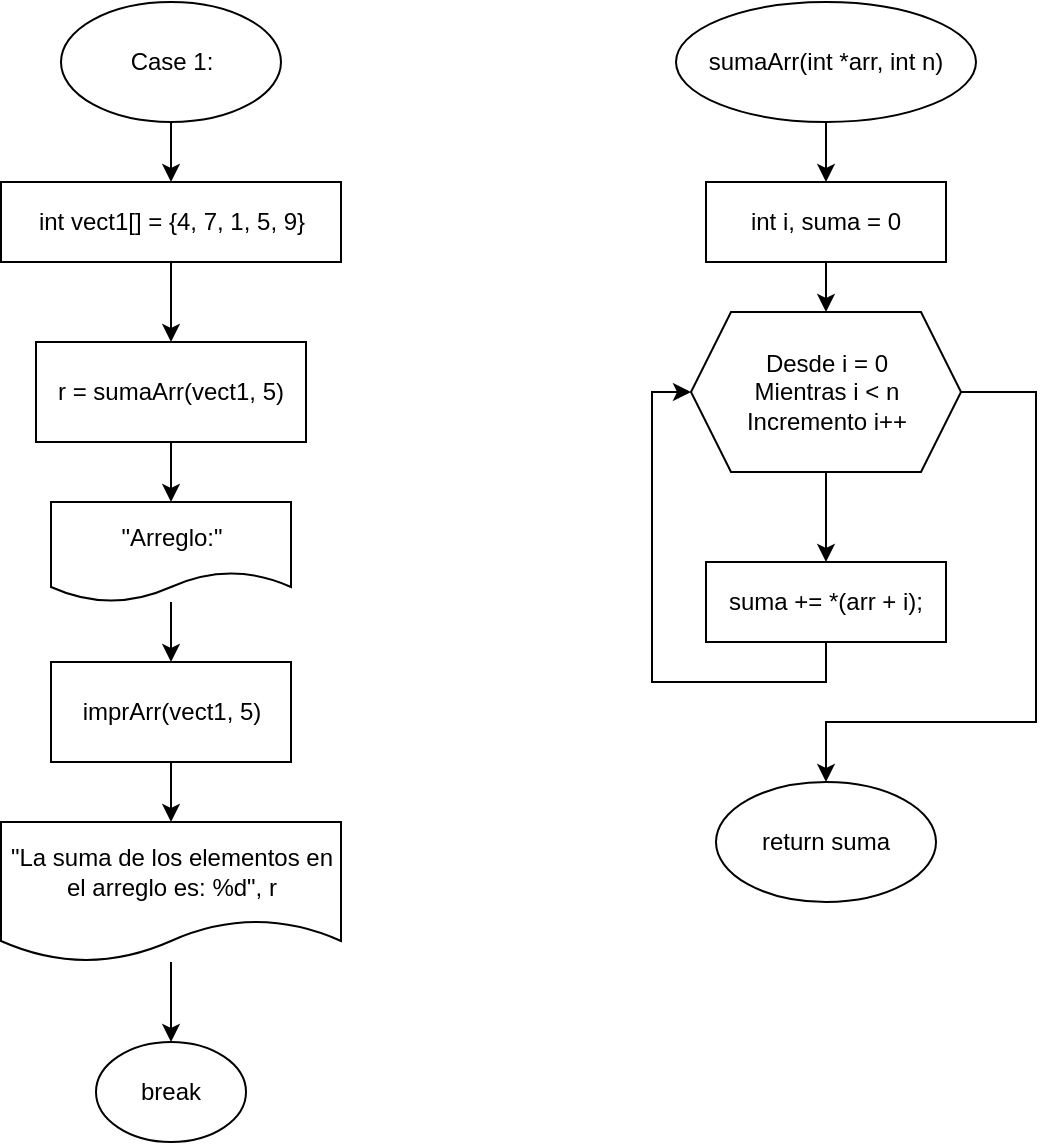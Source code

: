 <mxfile version="22.0.0" type="device">
  <diagram name="Página-1" id="5vkWipXI4Jd7R3DipBLy">
    <mxGraphModel dx="1195" dy="668" grid="1" gridSize="10" guides="1" tooltips="1" connect="1" arrows="1" fold="1" page="1" pageScale="1" pageWidth="827" pageHeight="1169" math="0" shadow="0">
      <root>
        <mxCell id="0" />
        <mxCell id="1" parent="0" />
        <mxCell id="yecwBfwort3IGkdsRdy6-18" style="edgeStyle=orthogonalEdgeStyle;rounded=0;orthogonalLoop=1;jettySize=auto;html=1;entryX=0.5;entryY=0;entryDx=0;entryDy=0;" edge="1" parent="1" source="yecwBfwort3IGkdsRdy6-1" target="yecwBfwort3IGkdsRdy6-16">
          <mxGeometry relative="1" as="geometry" />
        </mxCell>
        <mxCell id="yecwBfwort3IGkdsRdy6-1" value="Case 1:" style="ellipse;whiteSpace=wrap;html=1;" vertex="1" parent="1">
          <mxGeometry x="162.5" y="50" width="110" height="60" as="geometry" />
        </mxCell>
        <mxCell id="yecwBfwort3IGkdsRdy6-21" style="edgeStyle=orthogonalEdgeStyle;rounded=0;orthogonalLoop=1;jettySize=auto;html=1;entryX=0.5;entryY=0;entryDx=0;entryDy=0;" edge="1" parent="1" source="yecwBfwort3IGkdsRdy6-2" target="yecwBfwort3IGkdsRdy6-19">
          <mxGeometry relative="1" as="geometry" />
        </mxCell>
        <mxCell id="yecwBfwort3IGkdsRdy6-2" value="sumaArr(int *arr, int n)" style="ellipse;whiteSpace=wrap;html=1;" vertex="1" parent="1">
          <mxGeometry x="470" y="50" width="150" height="60" as="geometry" />
        </mxCell>
        <mxCell id="yecwBfwort3IGkdsRdy6-10" style="edgeStyle=orthogonalEdgeStyle;rounded=0;orthogonalLoop=1;jettySize=auto;html=1;entryX=0.5;entryY=0;entryDx=0;entryDy=0;" edge="1" parent="1" source="yecwBfwort3IGkdsRdy6-3" target="yecwBfwort3IGkdsRdy6-6">
          <mxGeometry relative="1" as="geometry" />
        </mxCell>
        <mxCell id="yecwBfwort3IGkdsRdy6-3" value="r = sumaArr(vect1, 5)" style="rounded=0;whiteSpace=wrap;html=1;" vertex="1" parent="1">
          <mxGeometry x="150" y="220" width="135" height="50" as="geometry" />
        </mxCell>
        <mxCell id="yecwBfwort3IGkdsRdy6-11" style="edgeStyle=orthogonalEdgeStyle;rounded=0;orthogonalLoop=1;jettySize=auto;html=1;entryX=0.5;entryY=0;entryDx=0;entryDy=0;" edge="1" parent="1" source="yecwBfwort3IGkdsRdy6-6" target="yecwBfwort3IGkdsRdy6-7">
          <mxGeometry relative="1" as="geometry" />
        </mxCell>
        <mxCell id="yecwBfwort3IGkdsRdy6-6" value="&quot;Arreglo:&quot;" style="shape=document;whiteSpace=wrap;html=1;boundedLbl=1;" vertex="1" parent="1">
          <mxGeometry x="157.5" y="300" width="120" height="50" as="geometry" />
        </mxCell>
        <mxCell id="yecwBfwort3IGkdsRdy6-12" style="edgeStyle=orthogonalEdgeStyle;rounded=0;orthogonalLoop=1;jettySize=auto;html=1;entryX=0.5;entryY=0;entryDx=0;entryDy=0;" edge="1" parent="1" source="yecwBfwort3IGkdsRdy6-7" target="yecwBfwort3IGkdsRdy6-9">
          <mxGeometry relative="1" as="geometry" />
        </mxCell>
        <mxCell id="yecwBfwort3IGkdsRdy6-7" value="imprArr(vect1, 5)" style="rounded=0;whiteSpace=wrap;html=1;" vertex="1" parent="1">
          <mxGeometry x="157.5" y="380" width="120" height="50" as="geometry" />
        </mxCell>
        <mxCell id="yecwBfwort3IGkdsRdy6-14" style="edgeStyle=orthogonalEdgeStyle;rounded=0;orthogonalLoop=1;jettySize=auto;html=1;entryX=0.5;entryY=0;entryDx=0;entryDy=0;" edge="1" parent="1" source="yecwBfwort3IGkdsRdy6-9" target="yecwBfwort3IGkdsRdy6-13">
          <mxGeometry relative="1" as="geometry" />
        </mxCell>
        <mxCell id="yecwBfwort3IGkdsRdy6-9" value="&quot;La suma de los elementos en el arreglo es: %d&quot;, r" style="shape=document;whiteSpace=wrap;html=1;boundedLbl=1;" vertex="1" parent="1">
          <mxGeometry x="132.5" y="460" width="170" height="70" as="geometry" />
        </mxCell>
        <mxCell id="yecwBfwort3IGkdsRdy6-13" value="break" style="ellipse;whiteSpace=wrap;html=1;" vertex="1" parent="1">
          <mxGeometry x="180" y="570" width="75" height="50" as="geometry" />
        </mxCell>
        <mxCell id="yecwBfwort3IGkdsRdy6-17" style="edgeStyle=orthogonalEdgeStyle;rounded=0;orthogonalLoop=1;jettySize=auto;html=1;entryX=0.5;entryY=0;entryDx=0;entryDy=0;" edge="1" parent="1" source="yecwBfwort3IGkdsRdy6-16" target="yecwBfwort3IGkdsRdy6-3">
          <mxGeometry relative="1" as="geometry" />
        </mxCell>
        <mxCell id="yecwBfwort3IGkdsRdy6-16" value="int vect1[] = {4, 7, 1, 5, 9}" style="rounded=0;whiteSpace=wrap;html=1;" vertex="1" parent="1">
          <mxGeometry x="132.5" y="140" width="170" height="40" as="geometry" />
        </mxCell>
        <mxCell id="yecwBfwort3IGkdsRdy6-23" style="edgeStyle=orthogonalEdgeStyle;rounded=0;orthogonalLoop=1;jettySize=auto;html=1;entryX=0.5;entryY=0;entryDx=0;entryDy=0;" edge="1" parent="1" source="yecwBfwort3IGkdsRdy6-19" target="yecwBfwort3IGkdsRdy6-22">
          <mxGeometry relative="1" as="geometry" />
        </mxCell>
        <mxCell id="yecwBfwort3IGkdsRdy6-19" value="int i, suma = 0" style="rounded=0;whiteSpace=wrap;html=1;" vertex="1" parent="1">
          <mxGeometry x="485" y="140" width="120" height="40" as="geometry" />
        </mxCell>
        <mxCell id="yecwBfwort3IGkdsRdy6-25" style="edgeStyle=orthogonalEdgeStyle;rounded=0;orthogonalLoop=1;jettySize=auto;html=1;entryX=0.5;entryY=0;entryDx=0;entryDy=0;" edge="1" parent="1" source="yecwBfwort3IGkdsRdy6-22" target="yecwBfwort3IGkdsRdy6-24">
          <mxGeometry relative="1" as="geometry" />
        </mxCell>
        <mxCell id="yecwBfwort3IGkdsRdy6-28" style="edgeStyle=orthogonalEdgeStyle;rounded=0;orthogonalLoop=1;jettySize=auto;html=1;entryX=0.5;entryY=0;entryDx=0;entryDy=0;" edge="1" parent="1" source="yecwBfwort3IGkdsRdy6-22" target="yecwBfwort3IGkdsRdy6-27">
          <mxGeometry relative="1" as="geometry">
            <Array as="points">
              <mxPoint x="650" y="245" />
              <mxPoint x="650" y="410" />
              <mxPoint x="545" y="410" />
            </Array>
          </mxGeometry>
        </mxCell>
        <mxCell id="yecwBfwort3IGkdsRdy6-22" value="Desde i = 0&lt;br&gt;Mientras i &amp;lt; n&lt;br&gt;Incremento i++" style="shape=hexagon;perimeter=hexagonPerimeter2;whiteSpace=wrap;html=1;fixedSize=1;" vertex="1" parent="1">
          <mxGeometry x="477.5" y="205" width="135" height="80" as="geometry" />
        </mxCell>
        <mxCell id="yecwBfwort3IGkdsRdy6-26" style="edgeStyle=orthogonalEdgeStyle;rounded=0;orthogonalLoop=1;jettySize=auto;html=1;entryX=0;entryY=0.5;entryDx=0;entryDy=0;" edge="1" parent="1" source="yecwBfwort3IGkdsRdy6-24" target="yecwBfwort3IGkdsRdy6-22">
          <mxGeometry relative="1" as="geometry">
            <Array as="points">
              <mxPoint x="545" y="390" />
              <mxPoint x="458" y="390" />
              <mxPoint x="458" y="245" />
            </Array>
          </mxGeometry>
        </mxCell>
        <mxCell id="yecwBfwort3IGkdsRdy6-24" value="suma += *(arr + i);" style="rounded=0;whiteSpace=wrap;html=1;" vertex="1" parent="1">
          <mxGeometry x="485" y="330" width="120" height="40" as="geometry" />
        </mxCell>
        <mxCell id="yecwBfwort3IGkdsRdy6-27" value="return suma" style="ellipse;whiteSpace=wrap;html=1;" vertex="1" parent="1">
          <mxGeometry x="490" y="440" width="110" height="60" as="geometry" />
        </mxCell>
      </root>
    </mxGraphModel>
  </diagram>
</mxfile>
